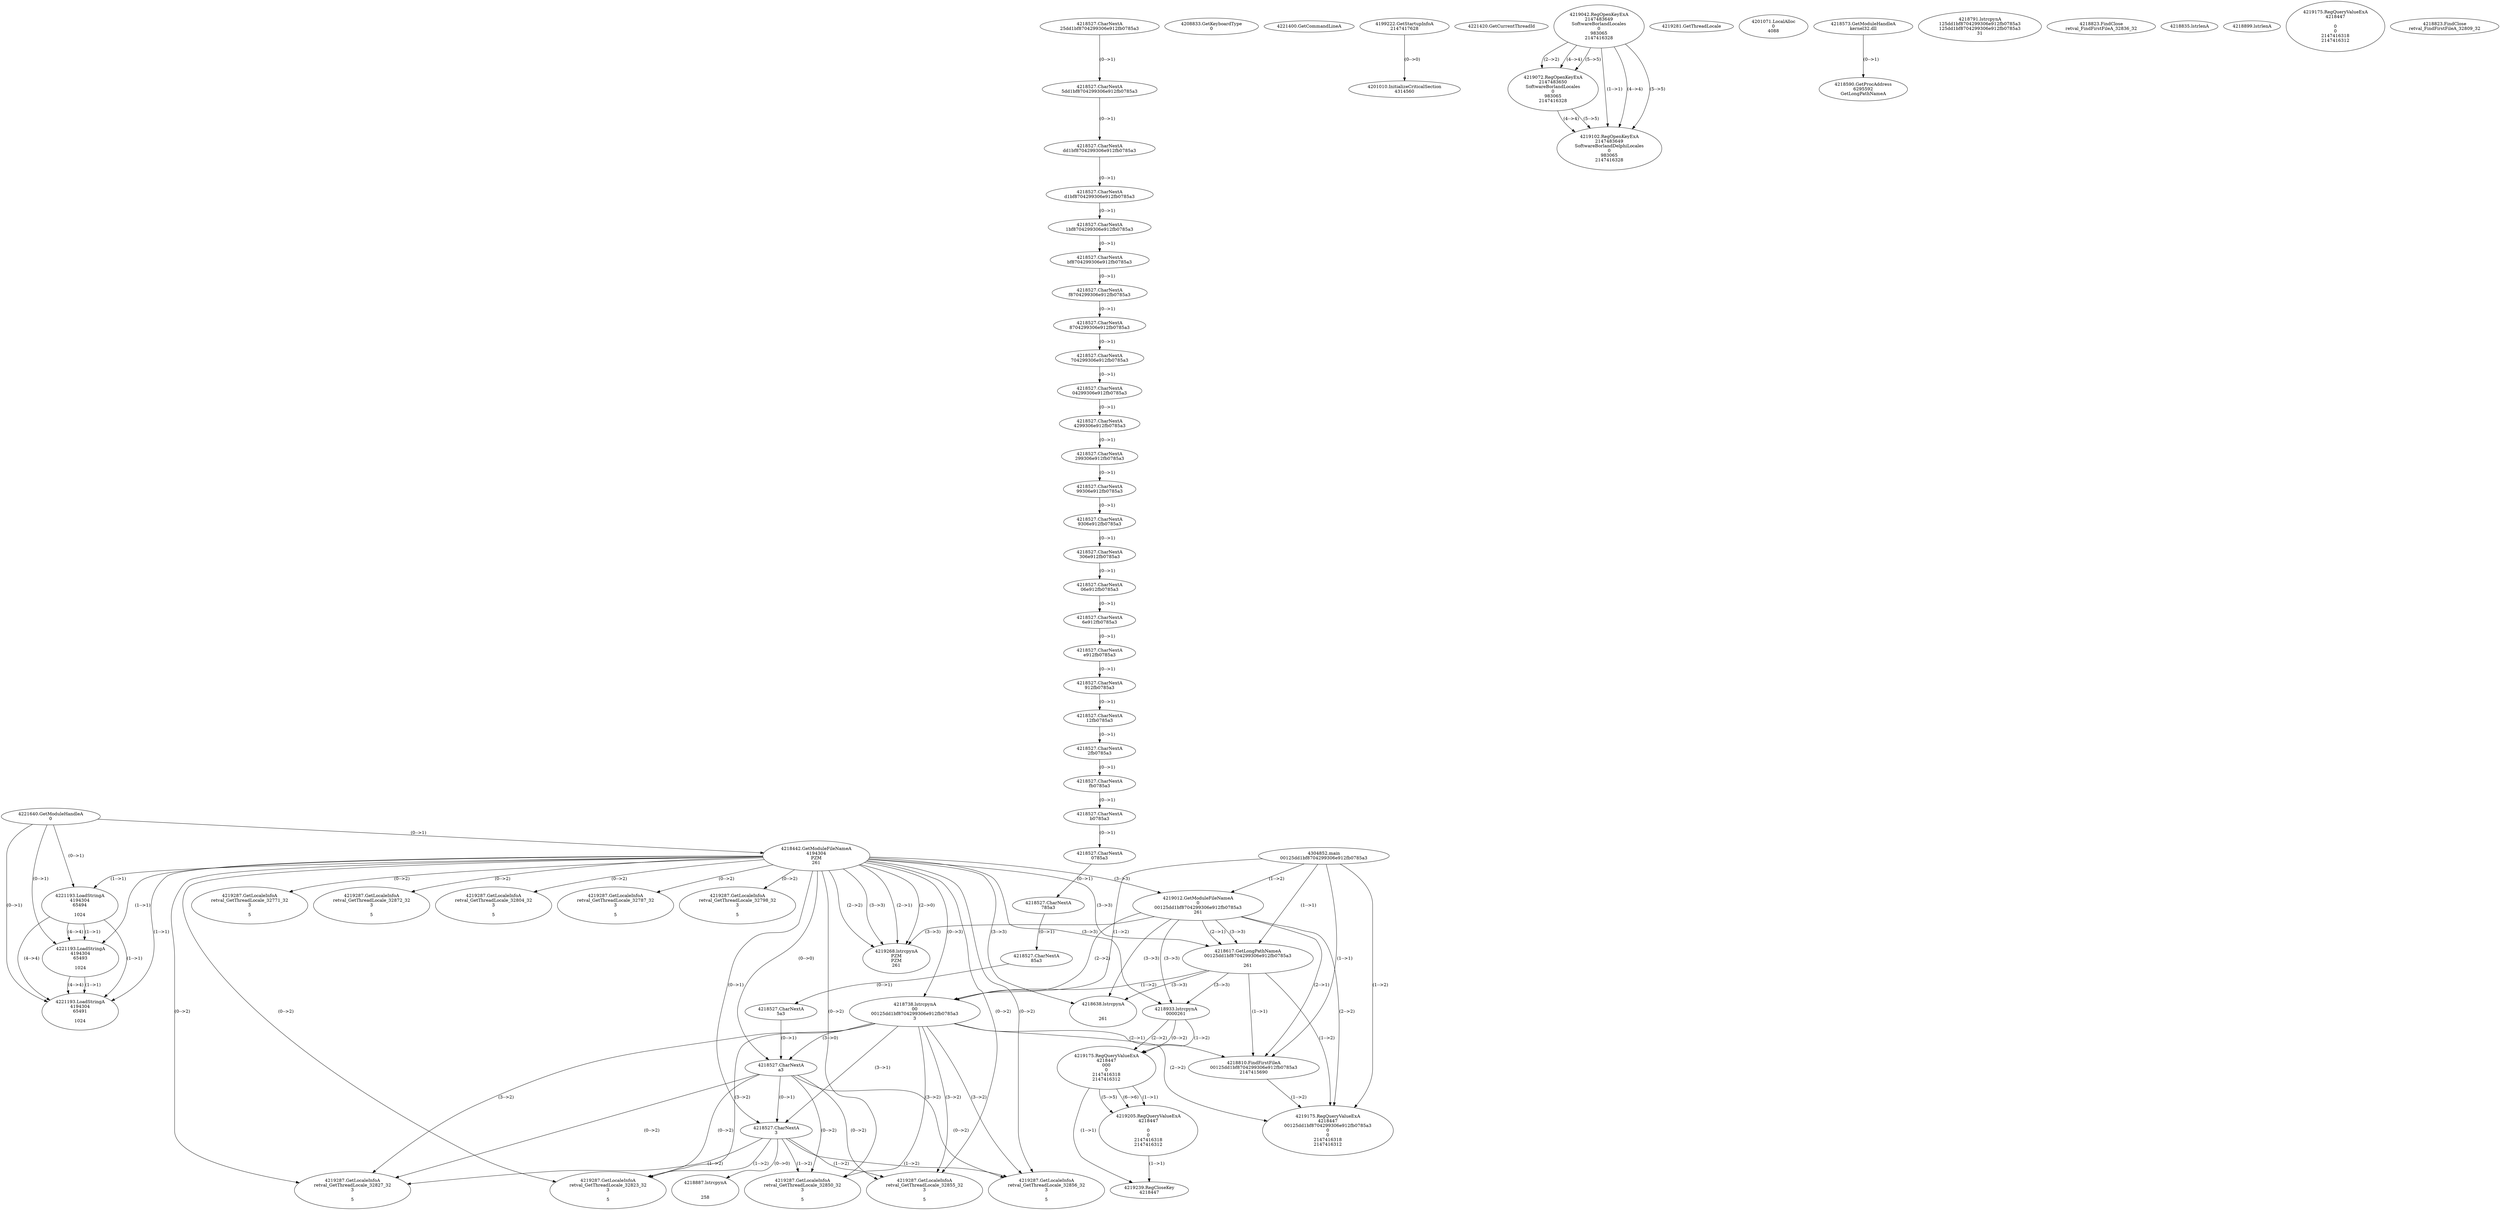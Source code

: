 // Global SCDG with merge call
digraph {
	0 [label="4304852.main
00125dd1bf8704299306e912fb0785a3"]
	1 [label="4221640.GetModuleHandleA
0"]
	2 [label="4208833.GetKeyboardType
0"]
	3 [label="4221400.GetCommandLineA
"]
	4 [label="4199222.GetStartupInfoA
2147417628"]
	5 [label="4221420.GetCurrentThreadId
"]
	6 [label="4218442.GetModuleFileNameA
4194304
PZM
261"]
	1 -> 6 [label="(0-->1)"]
	7 [label="4219012.GetModuleFileNameA
0
00125dd1bf8704299306e912fb0785a3
261"]
	0 -> 7 [label="(1-->2)"]
	6 -> 7 [label="(3-->3)"]
	8 [label="4219042.RegOpenKeyExA
2147483649
Software\Borland\Locales
0
983065
2147416328"]
	9 [label="4219072.RegOpenKeyExA
2147483650
Software\Borland\Locales
0
983065
2147416328"]
	8 -> 9 [label="(2-->2)"]
	8 -> 9 [label="(4-->4)"]
	8 -> 9 [label="(5-->5)"]
	10 [label="4219102.RegOpenKeyExA
2147483649
Software\Borland\Delphi\Locales
0
983065
2147416328"]
	8 -> 10 [label="(1-->1)"]
	8 -> 10 [label="(4-->4)"]
	9 -> 10 [label="(4-->4)"]
	8 -> 10 [label="(5-->5)"]
	9 -> 10 [label="(5-->5)"]
	11 [label="4219268.lstrcpynA
PZM
PZM
261"]
	6 -> 11 [label="(2-->1)"]
	6 -> 11 [label="(2-->2)"]
	6 -> 11 [label="(3-->3)"]
	7 -> 11 [label="(3-->3)"]
	6 -> 11 [label="(2-->0)"]
	12 [label="4219281.GetThreadLocale
"]
	13 [label="4219287.GetLocaleInfoA
retval_GetThreadLocale_32771_32
3

5"]
	6 -> 13 [label="(0-->2)"]
	14 [label="4221193.LoadStringA
4194304
65494

1024"]
	1 -> 14 [label="(0-->1)"]
	6 -> 14 [label="(1-->1)"]
	15 [label="4221193.LoadStringA
4194304
65493

1024"]
	1 -> 15 [label="(0-->1)"]
	6 -> 15 [label="(1-->1)"]
	14 -> 15 [label="(1-->1)"]
	14 -> 15 [label="(4-->4)"]
	16 [label="4201010.InitializeCriticalSection
4314560"]
	4 -> 16 [label="(0-->0)"]
	17 [label="4201071.LocalAlloc
0
4088"]
	18 [label="4218573.GetModuleHandleA
kernel32.dll"]
	19 [label="4218590.GetProcAddress
6295592
GetLongPathNameA"]
	18 -> 19 [label="(0-->1)"]
	20 [label="4218617.GetLongPathNameA
00125dd1bf8704299306e912fb0785a3

261"]
	0 -> 20 [label="(1-->1)"]
	7 -> 20 [label="(2-->1)"]
	6 -> 20 [label="(3-->3)"]
	7 -> 20 [label="(3-->3)"]
	21 [label="4218738.lstrcpynA
00
00125dd1bf8704299306e912fb0785a3
3"]
	0 -> 21 [label="(1-->2)"]
	7 -> 21 [label="(2-->2)"]
	20 -> 21 [label="(1-->2)"]
	6 -> 21 [label="(0-->3)"]
	22 [label="4218527.CharNextA
25dd1bf8704299306e912fb0785a3"]
	23 [label="4218527.CharNextA
5dd1bf8704299306e912fb0785a3"]
	22 -> 23 [label="(0-->1)"]
	24 [label="4218527.CharNextA
dd1bf8704299306e912fb0785a3"]
	23 -> 24 [label="(0-->1)"]
	25 [label="4218527.CharNextA
d1bf8704299306e912fb0785a3"]
	24 -> 25 [label="(0-->1)"]
	26 [label="4218527.CharNextA
1bf8704299306e912fb0785a3"]
	25 -> 26 [label="(0-->1)"]
	27 [label="4218527.CharNextA
bf8704299306e912fb0785a3"]
	26 -> 27 [label="(0-->1)"]
	28 [label="4218527.CharNextA
f8704299306e912fb0785a3"]
	27 -> 28 [label="(0-->1)"]
	29 [label="4218527.CharNextA
8704299306e912fb0785a3"]
	28 -> 29 [label="(0-->1)"]
	30 [label="4218527.CharNextA
704299306e912fb0785a3"]
	29 -> 30 [label="(0-->1)"]
	31 [label="4218527.CharNextA
04299306e912fb0785a3"]
	30 -> 31 [label="(0-->1)"]
	32 [label="4218527.CharNextA
4299306e912fb0785a3"]
	31 -> 32 [label="(0-->1)"]
	33 [label="4218527.CharNextA
299306e912fb0785a3"]
	32 -> 33 [label="(0-->1)"]
	34 [label="4218527.CharNextA
99306e912fb0785a3"]
	33 -> 34 [label="(0-->1)"]
	35 [label="4218527.CharNextA
9306e912fb0785a3"]
	34 -> 35 [label="(0-->1)"]
	36 [label="4218527.CharNextA
306e912fb0785a3"]
	35 -> 36 [label="(0-->1)"]
	37 [label="4218527.CharNextA
06e912fb0785a3"]
	36 -> 37 [label="(0-->1)"]
	38 [label="4218527.CharNextA
6e912fb0785a3"]
	37 -> 38 [label="(0-->1)"]
	39 [label="4218527.CharNextA
e912fb0785a3"]
	38 -> 39 [label="(0-->1)"]
	40 [label="4218527.CharNextA
912fb0785a3"]
	39 -> 40 [label="(0-->1)"]
	41 [label="4218527.CharNextA
12fb0785a3"]
	40 -> 41 [label="(0-->1)"]
	42 [label="4218527.CharNextA
2fb0785a3"]
	41 -> 42 [label="(0-->1)"]
	43 [label="4218527.CharNextA
fb0785a3"]
	42 -> 43 [label="(0-->1)"]
	44 [label="4218527.CharNextA
b0785a3"]
	43 -> 44 [label="(0-->1)"]
	45 [label="4218527.CharNextA
0785a3"]
	44 -> 45 [label="(0-->1)"]
	46 [label="4218527.CharNextA
785a3"]
	45 -> 46 [label="(0-->1)"]
	47 [label="4218527.CharNextA
85a3"]
	46 -> 47 [label="(0-->1)"]
	48 [label="4218527.CharNextA
5a3"]
	47 -> 48 [label="(0-->1)"]
	49 [label="4218527.CharNextA
a3"]
	48 -> 49 [label="(0-->1)"]
	6 -> 49 [label="(0-->0)"]
	21 -> 49 [label="(3-->0)"]
	50 [label="4218527.CharNextA
3"]
	6 -> 50 [label="(0-->1)"]
	21 -> 50 [label="(3-->1)"]
	49 -> 50 [label="(0-->1)"]
	51 [label="4218791.lstrcpynA
125dd1bf8704299306e912fb0785a3
125dd1bf8704299306e912fb0785a3
31"]
	52 [label="4218810.FindFirstFileA
00125dd1bf8704299306e912fb0785a3
2147415690"]
	0 -> 52 [label="(1-->1)"]
	7 -> 52 [label="(2-->1)"]
	20 -> 52 [label="(1-->1)"]
	21 -> 52 [label="(2-->1)"]
	53 [label="4218823.FindClose
retval_FindFirstFileA_32836_32"]
	54 [label="4218835.lstrlenA
"]
	55 [label="4218887.lstrcpynA


258"]
	50 -> 55 [label="(0-->0)"]
	56 [label="4218899.lstrlenA
"]
	57 [label="4218933.lstrcpynA
00\
00\
261"]
	6 -> 57 [label="(3-->3)"]
	7 -> 57 [label="(3-->3)"]
	20 -> 57 [label="(3-->3)"]
	58 [label="4219175.RegQueryValueExA
4218447
00\
0
0
2147416318
2147416312"]
	57 -> 58 [label="(1-->2)"]
	57 -> 58 [label="(2-->2)"]
	57 -> 58 [label="(0-->2)"]
	59 [label="4219205.RegQueryValueExA
4218447

0
0
2147416318
2147416312"]
	58 -> 59 [label="(1-->1)"]
	58 -> 59 [label="(5-->5)"]
	58 -> 59 [label="(6-->6)"]
	60 [label="4219239.RegCloseKey
4218447"]
	58 -> 60 [label="(1-->1)"]
	59 -> 60 [label="(1-->1)"]
	61 [label="4219287.GetLocaleInfoA
retval_GetThreadLocale_32850_32
3

5"]
	6 -> 61 [label="(0-->2)"]
	21 -> 61 [label="(3-->2)"]
	49 -> 61 [label="(0-->2)"]
	50 -> 61 [label="(1-->2)"]
	62 [label="4218638.lstrcpynA


261"]
	6 -> 62 [label="(3-->3)"]
	7 -> 62 [label="(3-->3)"]
	20 -> 62 [label="(3-->3)"]
	63 [label="4219175.RegQueryValueExA
4218447

0
0
2147416318
2147416312"]
	64 [label="4219287.GetLocaleInfoA
retval_GetThreadLocale_32872_32
3

5"]
	6 -> 64 [label="(0-->2)"]
	65 [label="4219175.RegQueryValueExA
4218447
00125dd1bf8704299306e912fb0785a3
0
0
2147416318
2147416312"]
	0 -> 65 [label="(1-->2)"]
	7 -> 65 [label="(2-->2)"]
	20 -> 65 [label="(1-->2)"]
	21 -> 65 [label="(2-->2)"]
	52 -> 65 [label="(1-->2)"]
	66 [label="4219287.GetLocaleInfoA
retval_GetThreadLocale_32827_32
3

5"]
	6 -> 66 [label="(0-->2)"]
	21 -> 66 [label="(3-->2)"]
	49 -> 66 [label="(0-->2)"]
	50 -> 66 [label="(1-->2)"]
	67 [label="4218823.FindClose
retval_FindFirstFileA_32809_32"]
	68 [label="4219287.GetLocaleInfoA
retval_GetThreadLocale_32855_32
3

5"]
	6 -> 68 [label="(0-->2)"]
	21 -> 68 [label="(3-->2)"]
	49 -> 68 [label="(0-->2)"]
	50 -> 68 [label="(1-->2)"]
	69 [label="4221193.LoadStringA
4194304
65491

1024"]
	1 -> 69 [label="(0-->1)"]
	6 -> 69 [label="(1-->1)"]
	14 -> 69 [label="(1-->1)"]
	15 -> 69 [label="(1-->1)"]
	14 -> 69 [label="(4-->4)"]
	15 -> 69 [label="(4-->4)"]
	70 [label="4219287.GetLocaleInfoA
retval_GetThreadLocale_32804_32
3

5"]
	6 -> 70 [label="(0-->2)"]
	71 [label="4219287.GetLocaleInfoA
retval_GetThreadLocale_32856_32
3

5"]
	6 -> 71 [label="(0-->2)"]
	21 -> 71 [label="(3-->2)"]
	49 -> 71 [label="(0-->2)"]
	50 -> 71 [label="(1-->2)"]
	72 [label="4219287.GetLocaleInfoA
retval_GetThreadLocale_32787_32
3

5"]
	6 -> 72 [label="(0-->2)"]
	73 [label="4219287.GetLocaleInfoA
retval_GetThreadLocale_32798_32
3

5"]
	6 -> 73 [label="(0-->2)"]
	74 [label="4219287.GetLocaleInfoA
retval_GetThreadLocale_32823_32
3

5"]
	6 -> 74 [label="(0-->2)"]
	21 -> 74 [label="(3-->2)"]
	49 -> 74 [label="(0-->2)"]
	50 -> 74 [label="(1-->2)"]
}
